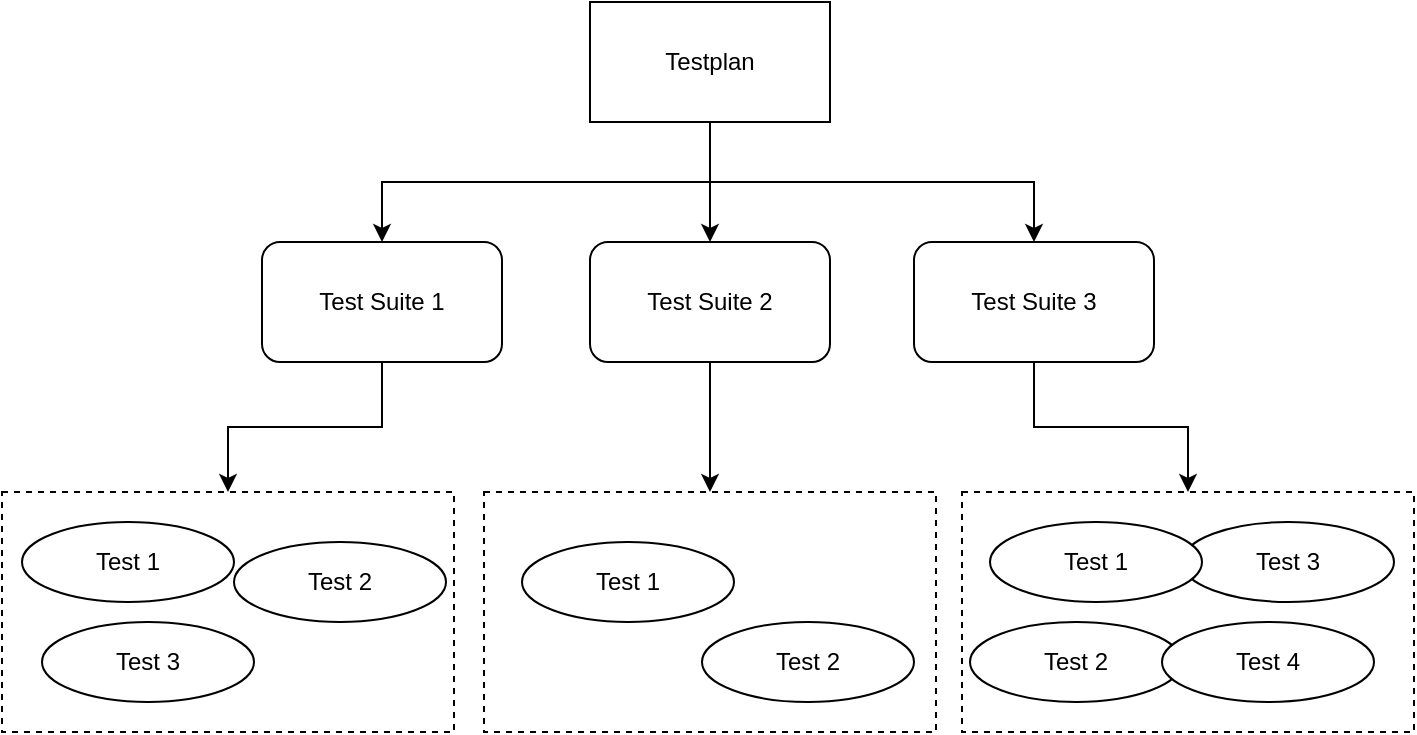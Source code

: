 <mxfile version="14.8.4" type="device"><diagram id="dDBY8VbtPT7K8dOoyFD0" name="Page-1"><mxGraphModel dx="1550" dy="777" grid="1" gridSize="10" guides="1" tooltips="1" connect="1" arrows="1" fold="1" page="1" pageScale="1" pageWidth="827" pageHeight="1169" math="0" shadow="0"><root><mxCell id="0"/><mxCell id="1" parent="0"/><mxCell id="wQ3R1tKxFWFnMynl3XId-5" value="" style="rounded=0;whiteSpace=wrap;html=1;dashed=1;" vertex="1" parent="1"><mxGeometry x="40" y="405" width="226" height="120" as="geometry"/></mxCell><mxCell id="wQ3R1tKxFWFnMynl3XId-15" style="edgeStyle=orthogonalEdgeStyle;rounded=0;orthogonalLoop=1;jettySize=auto;html=1;exitX=0.5;exitY=1;exitDx=0;exitDy=0;" edge="1" parent="1" source="wQ3R1tKxFWFnMynl3XId-1" target="wQ3R1tKxFWFnMynl3XId-3"><mxGeometry relative="1" as="geometry"/></mxCell><mxCell id="wQ3R1tKxFWFnMynl3XId-16" style="edgeStyle=orthogonalEdgeStyle;rounded=0;orthogonalLoop=1;jettySize=auto;html=1;exitX=0.5;exitY=1;exitDx=0;exitDy=0;entryX=0.5;entryY=0;entryDx=0;entryDy=0;" edge="1" parent="1" source="wQ3R1tKxFWFnMynl3XId-1" target="wQ3R1tKxFWFnMynl3XId-4"><mxGeometry relative="1" as="geometry"/></mxCell><mxCell id="wQ3R1tKxFWFnMynl3XId-17" style="edgeStyle=orthogonalEdgeStyle;rounded=0;orthogonalLoop=1;jettySize=auto;html=1;exitX=0.5;exitY=1;exitDx=0;exitDy=0;entryX=0.5;entryY=0;entryDx=0;entryDy=0;" edge="1" parent="1" source="wQ3R1tKxFWFnMynl3XId-1" target="wQ3R1tKxFWFnMynl3XId-2"><mxGeometry relative="1" as="geometry"/></mxCell><mxCell id="wQ3R1tKxFWFnMynl3XId-1" value="Testplan" style="rounded=0;whiteSpace=wrap;html=1;" vertex="1" parent="1"><mxGeometry x="334" y="160" width="120" height="60" as="geometry"/></mxCell><mxCell id="wQ3R1tKxFWFnMynl3XId-18" style="edgeStyle=orthogonalEdgeStyle;rounded=0;orthogonalLoop=1;jettySize=auto;html=1;exitX=0.5;exitY=1;exitDx=0;exitDy=0;entryX=0.5;entryY=0;entryDx=0;entryDy=0;" edge="1" parent="1" source="wQ3R1tKxFWFnMynl3XId-2" target="wQ3R1tKxFWFnMynl3XId-5"><mxGeometry relative="1" as="geometry"/></mxCell><mxCell id="wQ3R1tKxFWFnMynl3XId-2" value="Test Suite 1" style="rounded=1;whiteSpace=wrap;html=1;" vertex="1" parent="1"><mxGeometry x="170" y="280" width="120" height="60" as="geometry"/></mxCell><mxCell id="wQ3R1tKxFWFnMynl3XId-25" style="edgeStyle=orthogonalEdgeStyle;rounded=0;orthogonalLoop=1;jettySize=auto;html=1;exitX=0.5;exitY=1;exitDx=0;exitDy=0;" edge="1" parent="1" source="wQ3R1tKxFWFnMynl3XId-3" target="wQ3R1tKxFWFnMynl3XId-19"><mxGeometry relative="1" as="geometry"/></mxCell><mxCell id="wQ3R1tKxFWFnMynl3XId-3" value="Test Suite 2" style="rounded=1;whiteSpace=wrap;html=1;" vertex="1" parent="1"><mxGeometry x="334" y="280" width="120" height="60" as="geometry"/></mxCell><mxCell id="wQ3R1tKxFWFnMynl3XId-31" style="edgeStyle=orthogonalEdgeStyle;rounded=0;orthogonalLoop=1;jettySize=auto;html=1;exitX=0.5;exitY=1;exitDx=0;exitDy=0;entryX=0.5;entryY=0;entryDx=0;entryDy=0;" edge="1" parent="1" source="wQ3R1tKxFWFnMynl3XId-4" target="wQ3R1tKxFWFnMynl3XId-26"><mxGeometry relative="1" as="geometry"/></mxCell><mxCell id="wQ3R1tKxFWFnMynl3XId-4" value="Test Suite 3" style="rounded=1;whiteSpace=wrap;html=1;" vertex="1" parent="1"><mxGeometry x="496" y="280" width="120" height="60" as="geometry"/></mxCell><mxCell id="wQ3R1tKxFWFnMynl3XId-19" value="" style="rounded=0;whiteSpace=wrap;html=1;dashed=1;" vertex="1" parent="1"><mxGeometry x="281" y="405" width="226" height="120" as="geometry"/></mxCell><mxCell id="wQ3R1tKxFWFnMynl3XId-26" value="" style="rounded=0;whiteSpace=wrap;html=1;dashed=1;" vertex="1" parent="1"><mxGeometry x="520" y="405" width="226" height="120" as="geometry"/></mxCell><mxCell id="wQ3R1tKxFWFnMynl3XId-28" value="Test 2" style="ellipse;whiteSpace=wrap;html=1;" vertex="1" parent="1"><mxGeometry x="524" y="470" width="106" height="40" as="geometry"/></mxCell><mxCell id="wQ3R1tKxFWFnMynl3XId-29" value="Test 4" style="ellipse;whiteSpace=wrap;html=1;" vertex="1" parent="1"><mxGeometry x="620" y="470" width="106" height="40" as="geometry"/></mxCell><mxCell id="wQ3R1tKxFWFnMynl3XId-30" value="Test 3" style="ellipse;whiteSpace=wrap;html=1;" vertex="1" parent="1"><mxGeometry x="630" y="420" width="106" height="40" as="geometry"/></mxCell><mxCell id="wQ3R1tKxFWFnMynl3XId-32" value="Test 1" style="ellipse;whiteSpace=wrap;html=1;" vertex="1" parent="1"><mxGeometry x="50" y="420" width="106" height="40" as="geometry"/></mxCell><mxCell id="wQ3R1tKxFWFnMynl3XId-33" value="Test 3" style="ellipse;whiteSpace=wrap;html=1;" vertex="1" parent="1"><mxGeometry x="60" y="470" width="106" height="40" as="geometry"/></mxCell><mxCell id="wQ3R1tKxFWFnMynl3XId-34" value="Test 2" style="ellipse;whiteSpace=wrap;html=1;" vertex="1" parent="1"><mxGeometry x="156" y="430" width="106" height="40" as="geometry"/></mxCell><mxCell id="wQ3R1tKxFWFnMynl3XId-35" value="Test 1" style="ellipse;whiteSpace=wrap;html=1;" vertex="1" parent="1"><mxGeometry x="300" y="430" width="106" height="40" as="geometry"/></mxCell><mxCell id="wQ3R1tKxFWFnMynl3XId-36" value="Test 2" style="ellipse;whiteSpace=wrap;html=1;" vertex="1" parent="1"><mxGeometry x="390" y="470" width="106" height="40" as="geometry"/></mxCell><mxCell id="wQ3R1tKxFWFnMynl3XId-37" value="Test 1" style="ellipse;whiteSpace=wrap;html=1;" vertex="1" parent="1"><mxGeometry x="534" y="420" width="106" height="40" as="geometry"/></mxCell></root></mxGraphModel></diagram></mxfile>